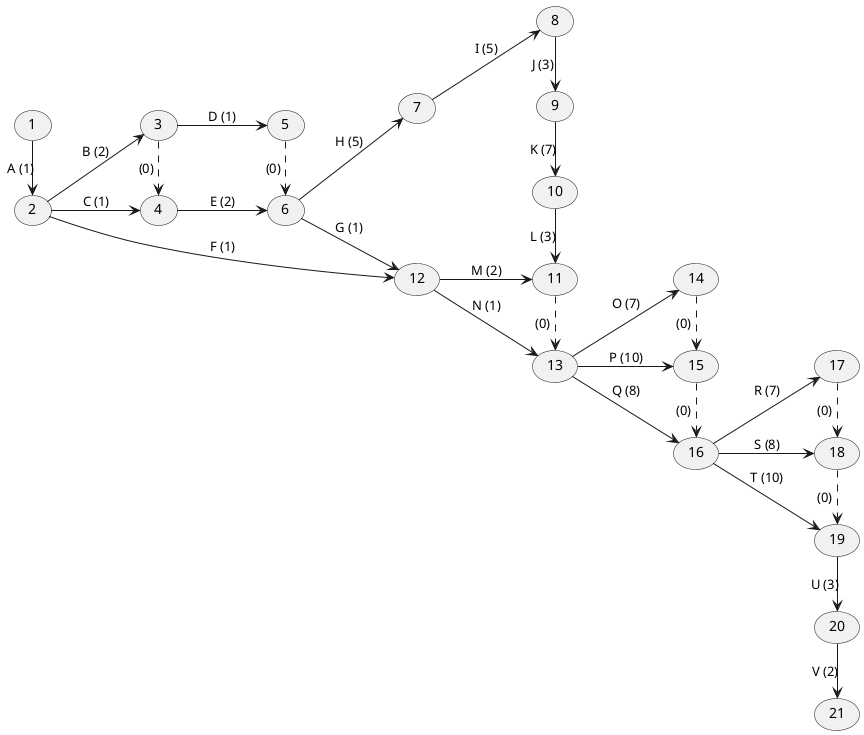 @startuml AOA

left to right direction

(1) -> (2): A (1)
(2) --> (3): B (2)
(2) --> (4): C (1)
(3) --> (5): D (1)
(3) .> (4): (0)
(4) --> (6): E (2)
(5) .> (6): (0)
(2) --> (12): F (1)
(6) --> (12): G (1)
(6) --> (7): H (5)
(7) --> (8): I (5)
(8) -> (9): J (3)
(9) -> (10): K (7)
(10) -> (11): L (3)
(12) --> (11): M (2)
(12) -> (13): N (1)
(11) .> (13): (0)
(13) --> (14): O (7)
(13) --> (15): P (10)
(13) --> (16): Q (8)
(14) .> (15): (0)
(15) .> (16): (0)
(16) --> (17): R (7)
(16) --> (18): S (8)
(16) --> (19): T (10)
(17) .> (18): (0)
(18) .> (19): (0)
(19) -> (20): U (3)
(20) -> (21): V (2)

@enduml